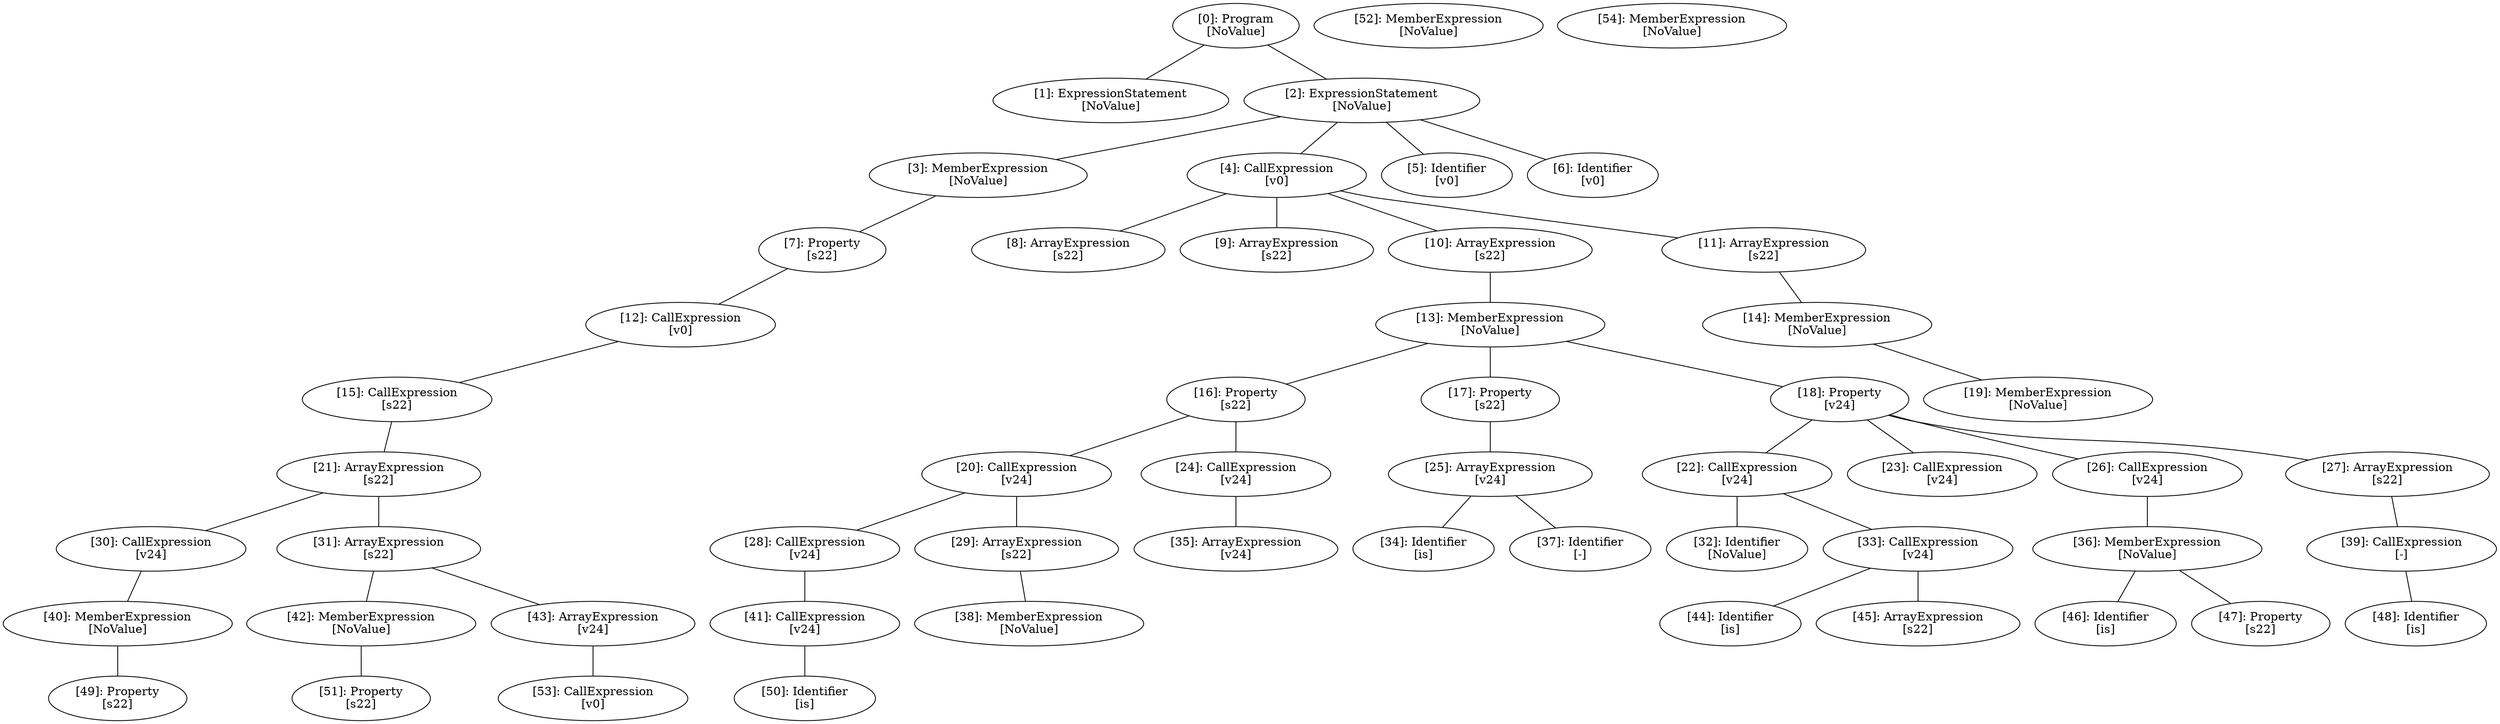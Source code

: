 // Result
graph {
	0 [label="[0]: Program
[NoValue]"]
	1 [label="[1]: ExpressionStatement
[NoValue]"]
	2 [label="[2]: ExpressionStatement
[NoValue]"]
	3 [label="[3]: MemberExpression
[NoValue]"]
	4 [label="[4]: CallExpression
[v0]"]
	5 [label="[5]: Identifier
[v0]"]
	6 [label="[6]: Identifier
[v0]"]
	7 [label="[7]: Property
[s22]"]
	8 [label="[8]: ArrayExpression
[s22]"]
	9 [label="[9]: ArrayExpression
[s22]"]
	10 [label="[10]: ArrayExpression
[s22]"]
	11 [label="[11]: ArrayExpression
[s22]"]
	12 [label="[12]: CallExpression
[v0]"]
	13 [label="[13]: MemberExpression
[NoValue]"]
	14 [label="[14]: MemberExpression
[NoValue]"]
	15 [label="[15]: CallExpression
[s22]"]
	16 [label="[16]: Property
[s22]"]
	17 [label="[17]: Property
[s22]"]
	18 [label="[18]: Property
[v24]"]
	19 [label="[19]: MemberExpression
[NoValue]"]
	20 [label="[20]: CallExpression
[v24]"]
	21 [label="[21]: ArrayExpression
[s22]"]
	22 [label="[22]: CallExpression
[v24]"]
	23 [label="[23]: CallExpression
[v24]"]
	24 [label="[24]: CallExpression
[v24]"]
	25 [label="[25]: ArrayExpression
[v24]"]
	26 [label="[26]: CallExpression
[v24]"]
	27 [label="[27]: ArrayExpression
[s22]"]
	28 [label="[28]: CallExpression
[v24]"]
	29 [label="[29]: ArrayExpression
[s22]"]
	30 [label="[30]: CallExpression
[v24]"]
	31 [label="[31]: ArrayExpression
[s22]"]
	32 [label="[32]: Identifier
[NoValue]"]
	33 [label="[33]: CallExpression
[v24]"]
	34 [label="[34]: Identifier
[is]"]
	35 [label="[35]: ArrayExpression
[v24]"]
	36 [label="[36]: MemberExpression
[NoValue]"]
	37 [label="[37]: Identifier
[-]"]
	38 [label="[38]: MemberExpression
[NoValue]"]
	39 [label="[39]: CallExpression
[-]"]
	40 [label="[40]: MemberExpression
[NoValue]"]
	41 [label="[41]: CallExpression
[v24]"]
	42 [label="[42]: MemberExpression
[NoValue]"]
	43 [label="[43]: ArrayExpression
[v24]"]
	44 [label="[44]: Identifier
[is]"]
	45 [label="[45]: ArrayExpression
[s22]"]
	46 [label="[46]: Identifier
[is]"]
	47 [label="[47]: Property
[s22]"]
	48 [label="[48]: Identifier
[is]"]
	49 [label="[49]: Property
[s22]"]
	50 [label="[50]: Identifier
[is]"]
	51 [label="[51]: Property
[s22]"]
	52 [label="[52]: MemberExpression
[NoValue]"]
	53 [label="[53]: CallExpression
[v0]"]
	54 [label="[54]: MemberExpression
[NoValue]"]
	0 -- 1
	0 -- 2
	2 -- 3
	2 -- 4
	2 -- 5
	2 -- 6
	3 -- 7
	4 -- 8
	4 -- 9
	4 -- 10
	4 -- 11
	7 -- 12
	10 -- 13
	11 -- 14
	12 -- 15
	13 -- 16
	13 -- 17
	13 -- 18
	14 -- 19
	15 -- 21
	16 -- 20
	16 -- 24
	17 -- 25
	18 -- 22
	18 -- 23
	18 -- 26
	18 -- 27
	20 -- 28
	20 -- 29
	21 -- 30
	21 -- 31
	22 -- 32
	22 -- 33
	24 -- 35
	25 -- 34
	25 -- 37
	26 -- 36
	27 -- 39
	28 -- 41
	29 -- 38
	30 -- 40
	31 -- 42
	31 -- 43
	33 -- 44
	33 -- 45
	36 -- 46
	36 -- 47
	39 -- 48
	40 -- 49
	41 -- 50
	42 -- 51
	43 -- 53
}
